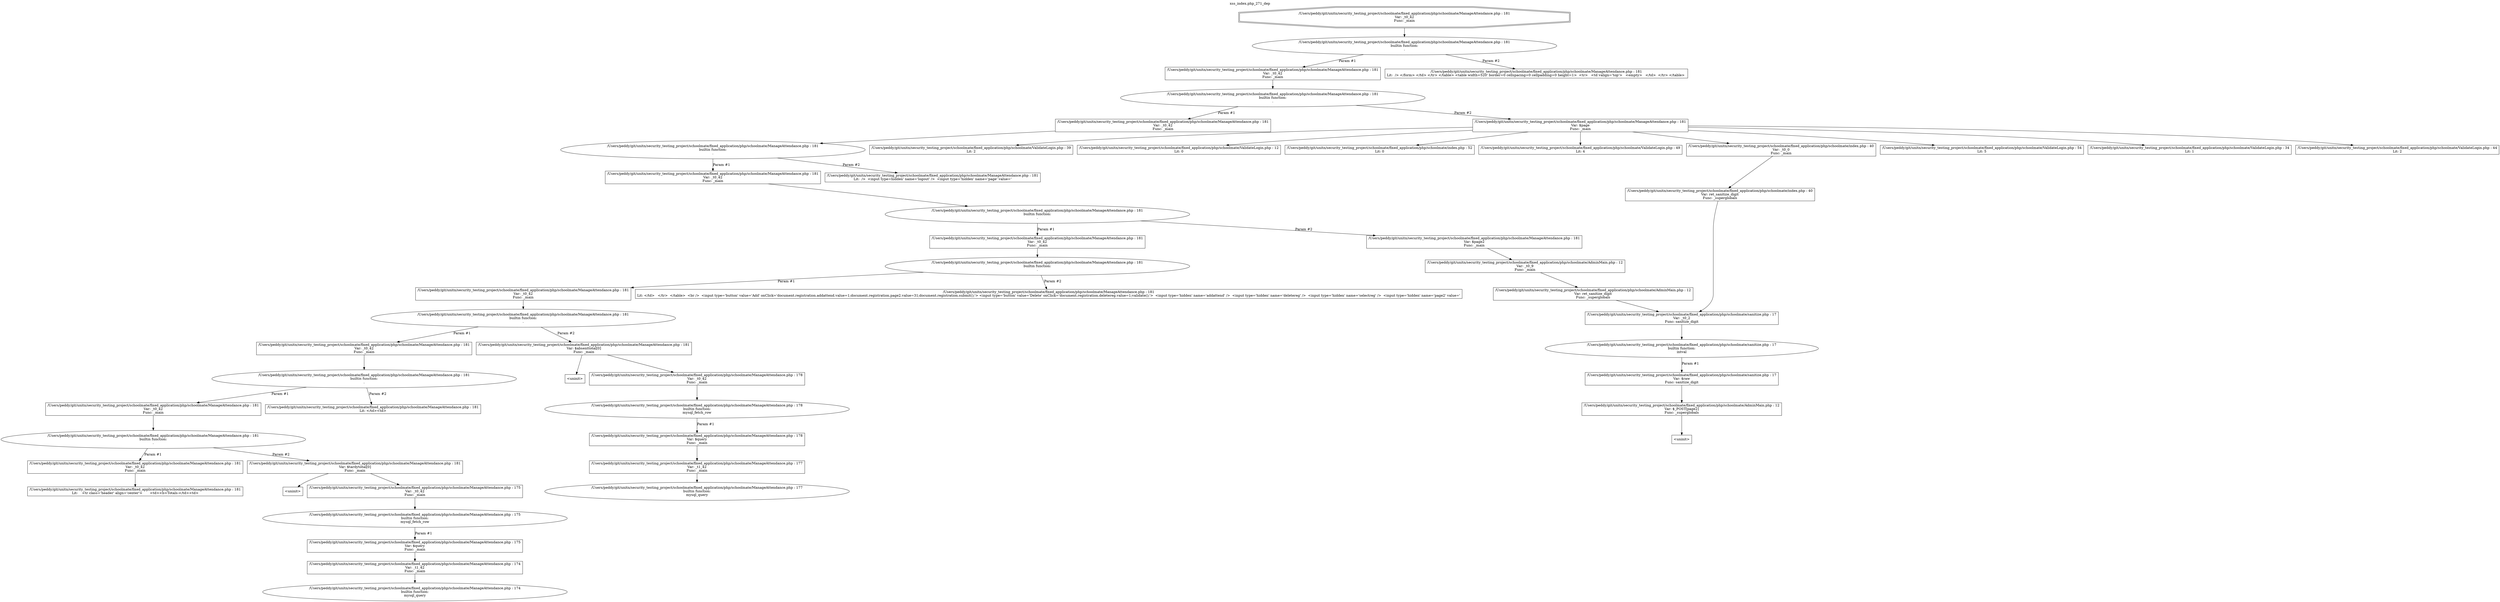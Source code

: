 digraph cfg {
  label="xss_index.php_271_dep";
  labelloc=t;
  n1 [shape=doubleoctagon, label="/Users/peddy/git/unitn/security_testing_project/schoolmate/fixed_application/php/schoolmate/ManageAttendance.php : 181\nVar: _t0_42\nFunc: _main\n"];
  n2 [shape=ellipse, label="/Users/peddy/git/unitn/security_testing_project/schoolmate/fixed_application/php/schoolmate/ManageAttendance.php : 181\nbuiltin function:\n.\n"];
  n3 [shape=box, label="/Users/peddy/git/unitn/security_testing_project/schoolmate/fixed_application/php/schoolmate/ManageAttendance.php : 181\nVar: _t0_42\nFunc: _main\n"];
  n4 [shape=ellipse, label="/Users/peddy/git/unitn/security_testing_project/schoolmate/fixed_application/php/schoolmate/ManageAttendance.php : 181\nbuiltin function:\n.\n"];
  n5 [shape=box, label="/Users/peddy/git/unitn/security_testing_project/schoolmate/fixed_application/php/schoolmate/ManageAttendance.php : 181\nVar: _t0_42\nFunc: _main\n"];
  n6 [shape=ellipse, label="/Users/peddy/git/unitn/security_testing_project/schoolmate/fixed_application/php/schoolmate/ManageAttendance.php : 181\nbuiltin function:\n.\n"];
  n7 [shape=box, label="/Users/peddy/git/unitn/security_testing_project/schoolmate/fixed_application/php/schoolmate/ManageAttendance.php : 181\nVar: _t0_42\nFunc: _main\n"];
  n8 [shape=ellipse, label="/Users/peddy/git/unitn/security_testing_project/schoolmate/fixed_application/php/schoolmate/ManageAttendance.php : 181\nbuiltin function:\n.\n"];
  n9 [shape=box, label="/Users/peddy/git/unitn/security_testing_project/schoolmate/fixed_application/php/schoolmate/ManageAttendance.php : 181\nVar: _t0_42\nFunc: _main\n"];
  n10 [shape=ellipse, label="/Users/peddy/git/unitn/security_testing_project/schoolmate/fixed_application/php/schoolmate/ManageAttendance.php : 181\nbuiltin function:\n.\n"];
  n11 [shape=box, label="/Users/peddy/git/unitn/security_testing_project/schoolmate/fixed_application/php/schoolmate/ManageAttendance.php : 181\nVar: _t0_42\nFunc: _main\n"];
  n12 [shape=ellipse, label="/Users/peddy/git/unitn/security_testing_project/schoolmate/fixed_application/php/schoolmate/ManageAttendance.php : 181\nbuiltin function:\n.\n"];
  n13 [shape=box, label="/Users/peddy/git/unitn/security_testing_project/schoolmate/fixed_application/php/schoolmate/ManageAttendance.php : 181\nVar: _t0_42\nFunc: _main\n"];
  n14 [shape=ellipse, label="/Users/peddy/git/unitn/security_testing_project/schoolmate/fixed_application/php/schoolmate/ManageAttendance.php : 181\nbuiltin function:\n.\n"];
  n15 [shape=box, label="/Users/peddy/git/unitn/security_testing_project/schoolmate/fixed_application/php/schoolmate/ManageAttendance.php : 181\nVar: _t0_42\nFunc: _main\n"];
  n16 [shape=ellipse, label="/Users/peddy/git/unitn/security_testing_project/schoolmate/fixed_application/php/schoolmate/ManageAttendance.php : 181\nbuiltin function:\n.\n"];
  n17 [shape=box, label="/Users/peddy/git/unitn/security_testing_project/schoolmate/fixed_application/php/schoolmate/ManageAttendance.php : 181\nVar: _t0_42\nFunc: _main\n"];
  n18 [shape=box, label="/Users/peddy/git/unitn/security_testing_project/schoolmate/fixed_application/php/schoolmate/ManageAttendance.php : 181\nLit:    <tr class='header' align='center'>	<td><b>Totals:</td><td>\n"];
  n19 [shape=box, label="/Users/peddy/git/unitn/security_testing_project/schoolmate/fixed_application/php/schoolmate/ManageAttendance.php : 181\nVar: $tardytotal[0]\nFunc: _main\n"];
  n20 [shape=box, label="<uninit>"];
  n21 [shape=box, label="/Users/peddy/git/unitn/security_testing_project/schoolmate/fixed_application/php/schoolmate/ManageAttendance.php : 175\nVar: _t0_42\nFunc: _main\n"];
  n22 [shape=ellipse, label="/Users/peddy/git/unitn/security_testing_project/schoolmate/fixed_application/php/schoolmate/ManageAttendance.php : 175\nbuiltin function:\nmysql_fetch_row\n"];
  n23 [shape=box, label="/Users/peddy/git/unitn/security_testing_project/schoolmate/fixed_application/php/schoolmate/ManageAttendance.php : 175\nVar: $query\nFunc: _main\n"];
  n24 [shape=box, label="/Users/peddy/git/unitn/security_testing_project/schoolmate/fixed_application/php/schoolmate/ManageAttendance.php : 174\nVar: _t1_42\nFunc: _main\n"];
  n25 [shape=ellipse, label="/Users/peddy/git/unitn/security_testing_project/schoolmate/fixed_application/php/schoolmate/ManageAttendance.php : 174\nbuiltin function:\nmysql_query\n"];
  n26 [shape=box, label="/Users/peddy/git/unitn/security_testing_project/schoolmate/fixed_application/php/schoolmate/ManageAttendance.php : 181\nLit: </td><td>\n"];
  n27 [shape=box, label="/Users/peddy/git/unitn/security_testing_project/schoolmate/fixed_application/php/schoolmate/ManageAttendance.php : 181\nVar: $absenttotal[0]\nFunc: _main\n"];
  n28 [shape=box, label="<uninit>"];
  n29 [shape=box, label="/Users/peddy/git/unitn/security_testing_project/schoolmate/fixed_application/php/schoolmate/ManageAttendance.php : 178\nVar: _t0_42\nFunc: _main\n"];
  n30 [shape=ellipse, label="/Users/peddy/git/unitn/security_testing_project/schoolmate/fixed_application/php/schoolmate/ManageAttendance.php : 178\nbuiltin function:\nmysql_fetch_row\n"];
  n31 [shape=box, label="/Users/peddy/git/unitn/security_testing_project/schoolmate/fixed_application/php/schoolmate/ManageAttendance.php : 178\nVar: $query\nFunc: _main\n"];
  n32 [shape=box, label="/Users/peddy/git/unitn/security_testing_project/schoolmate/fixed_application/php/schoolmate/ManageAttendance.php : 177\nVar: _t1_42\nFunc: _main\n"];
  n33 [shape=ellipse, label="/Users/peddy/git/unitn/security_testing_project/schoolmate/fixed_application/php/schoolmate/ManageAttendance.php : 177\nbuiltin function:\nmysql_query\n"];
  n34 [shape=box, label="/Users/peddy/git/unitn/security_testing_project/schoolmate/fixed_application/php/schoolmate/ManageAttendance.php : 181\nLit: </td>   </tr>  </table>  <br />  <input type='button' value='Add' onClick='document.registration.addattend.value=1;document.registration.page2.value=31;document.registration.submit();'> <input type='button' value='Delete' onClick='document.registration.deletereg.value=1;validate();'>  <input type='hidden' name='addattend' />  <input type='hidden' name='deletereg' />  <input type='hidden' name='selectreg' />  <input type='hidden' name='page2' value='\n"];
  n35 [shape=box, label="/Users/peddy/git/unitn/security_testing_project/schoolmate/fixed_application/php/schoolmate/ManageAttendance.php : 181\nVar: $page2\nFunc: _main\n"];
  n36 [shape=box, label="/Users/peddy/git/unitn/security_testing_project/schoolmate/fixed_application/php/schoolmate/AdminMain.php : 12\nVar: _t0_9\nFunc: _main\n"];
  n37 [shape=box, label="/Users/peddy/git/unitn/security_testing_project/schoolmate/fixed_application/php/schoolmate/AdminMain.php : 12\nVar: ret_sanitize_digit\nFunc: _superglobals\n"];
  n38 [shape=box, label="/Users/peddy/git/unitn/security_testing_project/schoolmate/fixed_application/php/schoolmate/sanitize.php : 17\nVar: _t0_2\nFunc: sanitize_digit\n"];
  n39 [shape=ellipse, label="/Users/peddy/git/unitn/security_testing_project/schoolmate/fixed_application/php/schoolmate/sanitize.php : 17\nbuiltin function:\nintval\n"];
  n40 [shape=box, label="/Users/peddy/git/unitn/security_testing_project/schoolmate/fixed_application/php/schoolmate/sanitize.php : 17\nVar: $raw\nFunc: sanitize_digit\n"];
  n41 [shape=box, label="/Users/peddy/git/unitn/security_testing_project/schoolmate/fixed_application/php/schoolmate/AdminMain.php : 12\nVar: $_POST[page2]\nFunc: _superglobals\n"];
  n42 [shape=box, label="<uninit>"];
  n43 [shape=box, label="/Users/peddy/git/unitn/security_testing_project/schoolmate/fixed_application/php/schoolmate/ManageAttendance.php : 181\nLit:  />  <input type=hidden' name='logout' />  <input type='hidden' name='page' value='\n"];
  n44 [shape=box, label="/Users/peddy/git/unitn/security_testing_project/schoolmate/fixed_application/php/schoolmate/ManageAttendance.php : 181\nVar: $page\nFunc: _main\n"];
  n45 [shape=box, label="/Users/peddy/git/unitn/security_testing_project/schoolmate/fixed_application/php/schoolmate/ValidateLogin.php : 39\nLit: 2\n"];
  n46 [shape=box, label="/Users/peddy/git/unitn/security_testing_project/schoolmate/fixed_application/php/schoolmate/ValidateLogin.php : 12\nLit: 0\n"];
  n47 [shape=box, label="/Users/peddy/git/unitn/security_testing_project/schoolmate/fixed_application/php/schoolmate/index.php : 52\nLit: 0\n"];
  n48 [shape=box, label="/Users/peddy/git/unitn/security_testing_project/schoolmate/fixed_application/php/schoolmate/ValidateLogin.php : 49\nLit: 4\n"];
  n49 [shape=box, label="/Users/peddy/git/unitn/security_testing_project/schoolmate/fixed_application/php/schoolmate/index.php : 40\nVar: _t0_0\nFunc: _main\n"];
  n50 [shape=box, label="/Users/peddy/git/unitn/security_testing_project/schoolmate/fixed_application/php/schoolmate/index.php : 40\nVar: ret_sanitize_digit\nFunc: _superglobals\n"];
  n51 [shape=box, label="/Users/peddy/git/unitn/security_testing_project/schoolmate/fixed_application/php/schoolmate/ValidateLogin.php : 54\nLit: 5\n"];
  n52 [shape=box, label="/Users/peddy/git/unitn/security_testing_project/schoolmate/fixed_application/php/schoolmate/ValidateLogin.php : 34\nLit: 1\n"];
  n53 [shape=box, label="/Users/peddy/git/unitn/security_testing_project/schoolmate/fixed_application/php/schoolmate/ValidateLogin.php : 44\nLit: 2\n"];
  n54 [shape=box, label="/Users/peddy/git/unitn/security_testing_project/schoolmate/fixed_application/php/schoolmate/ManageAttendance.php : 181\nLit:  /> </form> </td> </tr> </table> <table width=520' border=0 cellspacing=0 cellpadding=0 height=1>  <tr>   <td valign='top'>   <empty>   </td>  </tr> </table> \n"];
  n1 -> n2;
  n3 -> n4;
  n5 -> n6;
  n7 -> n8;
  n9 -> n10;
  n11 -> n12;
  n13 -> n14;
  n15 -> n16;
  n17 -> n18;
  n16 -> n17[label="Param #1"];
  n16 -> n19[label="Param #2"];
  n19 -> n20;
  n19 -> n21;
  n21 -> n22;
  n24 -> n25;
  n23 -> n24;
  n22 -> n23[label="Param #1"];
  n14 -> n15[label="Param #1"];
  n14 -> n26[label="Param #2"];
  n12 -> n13[label="Param #1"];
  n12 -> n27[label="Param #2"];
  n27 -> n28;
  n27 -> n29;
  n29 -> n30;
  n32 -> n33;
  n31 -> n32;
  n30 -> n31[label="Param #1"];
  n10 -> n11[label="Param #1"];
  n10 -> n34[label="Param #2"];
  n8 -> n9[label="Param #1"];
  n8 -> n35[label="Param #2"];
  n38 -> n39;
  n41 -> n42;
  n40 -> n41;
  n39 -> n40[label="Param #1"];
  n37 -> n38;
  n36 -> n37;
  n35 -> n36;
  n6 -> n7[label="Param #1"];
  n6 -> n43[label="Param #2"];
  n4 -> n5[label="Param #1"];
  n4 -> n44[label="Param #2"];
  n44 -> n45;
  n44 -> n46;
  n44 -> n47;
  n44 -> n48;
  n44 -> n49;
  n44 -> n51;
  n44 -> n52;
  n44 -> n53;
  n50 -> n38;
  n49 -> n50;
  n2 -> n3[label="Param #1"];
  n2 -> n54[label="Param #2"];
}
